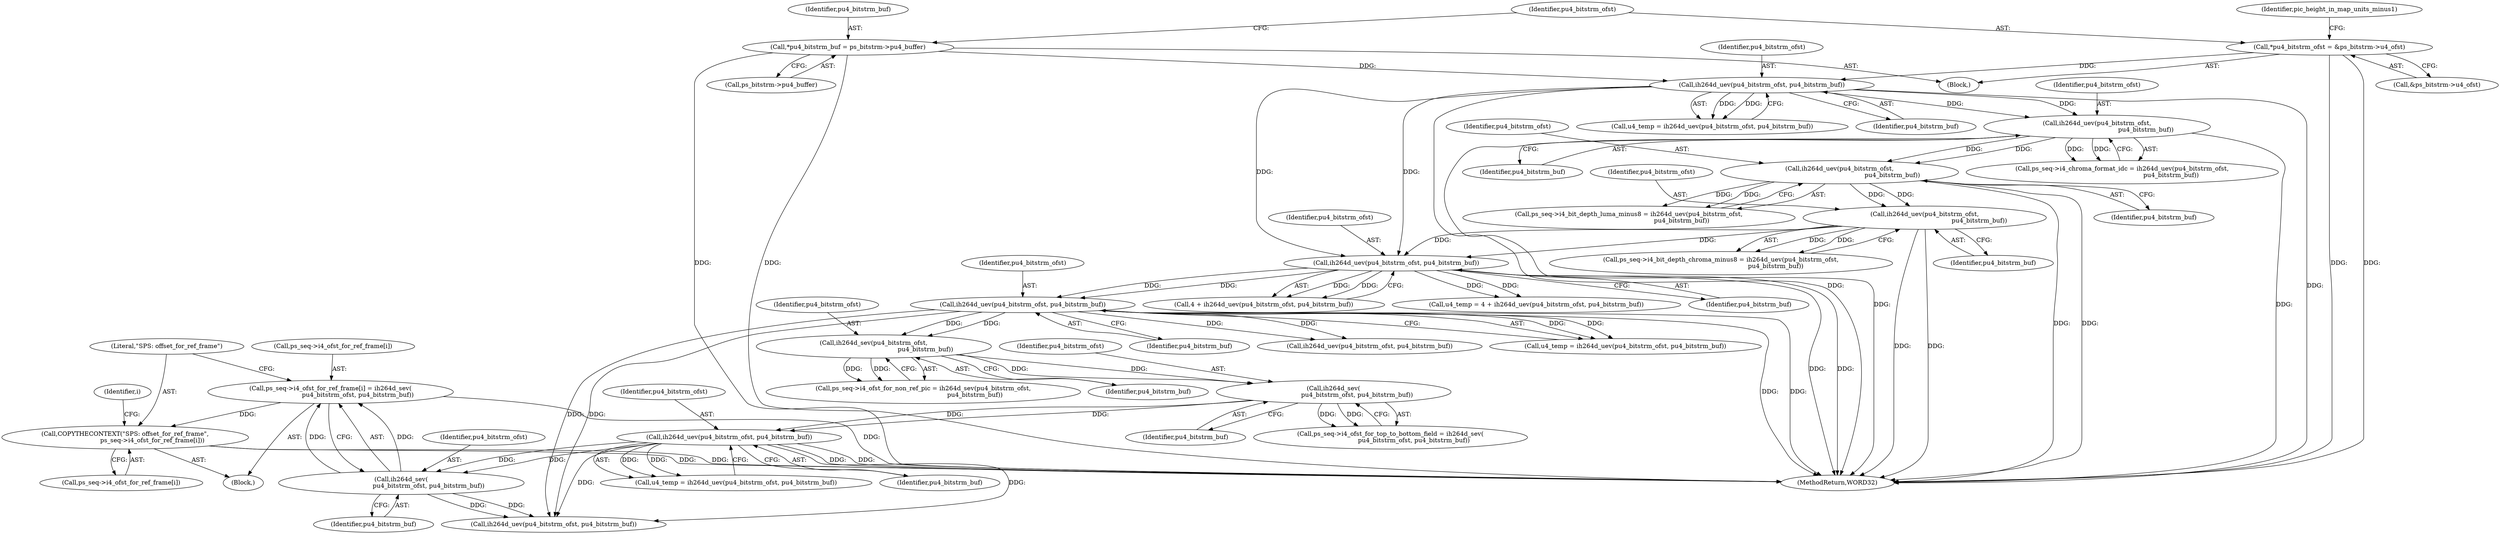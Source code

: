 digraph "0_Android_42cf02965b11c397dd37a0063e683cef005bc0ae@array" {
"1000746" [label="(Call,ps_seq->i4_ofst_for_ref_frame[i] = ih264d_sev(\n                            pu4_bitstrm_ofst, pu4_bitstrm_buf))"];
"1000752" [label="(Call,ih264d_sev(\n                            pu4_bitstrm_ofst, pu4_bitstrm_buf))"];
"1000715" [label="(Call,ih264d_uev(pu4_bitstrm_ofst, pu4_bitstrm_buf))"];
"1000705" [label="(Call,ih264d_sev(\n                        pu4_bitstrm_ofst, pu4_bitstrm_buf))"];
"1000693" [label="(Call,ih264d_sev(pu4_bitstrm_ofst,\n                                                     pu4_bitstrm_buf))"];
"1000607" [label="(Call,ih264d_uev(pu4_bitstrm_ofst, pu4_bitstrm_buf))"];
"1000569" [label="(Call,ih264d_uev(pu4_bitstrm_ofst, pu4_bitstrm_buf))"];
"1000454" [label="(Call,ih264d_uev(pu4_bitstrm_ofst,\n                                                        pu4_bitstrm_buf))"];
"1000438" [label="(Call,ih264d_uev(pu4_bitstrm_ofst,\n                                                      pu4_bitstrm_buf))"];
"1000422" [label="(Call,ih264d_uev(pu4_bitstrm_ofst,\n                                                  pu4_bitstrm_buf))"];
"1000299" [label="(Call,ih264d_uev(pu4_bitstrm_ofst, pu4_bitstrm_buf))"];
"1000183" [label="(Call,*pu4_bitstrm_ofst = &ps_bitstrm->u4_ofst)"];
"1000177" [label="(Call,*pu4_bitstrm_buf = ps_bitstrm->pu4_buffer)"];
"1000755" [label="(Call,COPYTHECONTEXT(\"SPS: offset_for_ref_frame\",\n                            ps_seq->i4_ofst_for_ref_frame[i]))"];
"1000746" [label="(Call,ps_seq->i4_ofst_for_ref_frame[i] = ih264d_sev(\n                            pu4_bitstrm_ofst, pu4_bitstrm_buf))"];
"1000747" [label="(Call,ps_seq->i4_ofst_for_ref_frame[i])"];
"1000567" [label="(Call,4 + ih264d_uev(pu4_bitstrm_ofst, pu4_bitstrm_buf))"];
"1000570" [label="(Identifier,pu4_bitstrm_ofst)"];
"1000177" [label="(Call,*pu4_bitstrm_buf = ps_bitstrm->pu4_buffer)"];
"1000166" [label="(Block,)"];
"1000607" [label="(Call,ih264d_uev(pu4_bitstrm_ofst, pu4_bitstrm_buf))"];
"1000609" [label="(Identifier,pu4_bitstrm_buf)"];
"1000753" [label="(Identifier,pu4_bitstrm_ofst)"];
"1000693" [label="(Call,ih264d_sev(pu4_bitstrm_ofst,\n                                                     pu4_bitstrm_buf))"];
"1000178" [label="(Identifier,pu4_bitstrm_buf)"];
"1000438" [label="(Call,ih264d_uev(pu4_bitstrm_ofst,\n                                                      pu4_bitstrm_buf))"];
"1000608" [label="(Identifier,pu4_bitstrm_ofst)"];
"1000418" [label="(Call,ps_seq->i4_chroma_format_idc = ih264d_uev(pu4_bitstrm_ofst,\n                                                  pu4_bitstrm_buf))"];
"1000754" [label="(Identifier,pu4_bitstrm_buf)"];
"1000689" [label="(Call,ps_seq->i4_ofst_for_non_ref_pic = ih264d_sev(pu4_bitstrm_ofst,\n                                                     pu4_bitstrm_buf))"];
"1001477" [label="(MethodReturn,WORD32)"];
"1000701" [label="(Call,ps_seq->i4_ofst_for_top_to_bottom_field = ih264d_sev(\n                        pu4_bitstrm_ofst, pu4_bitstrm_buf))"];
"1000423" [label="(Identifier,pu4_bitstrm_ofst)"];
"1000184" [label="(Identifier,pu4_bitstrm_ofst)"];
"1000299" [label="(Call,ih264d_uev(pu4_bitstrm_ofst, pu4_bitstrm_buf))"];
"1000424" [label="(Identifier,pu4_bitstrm_buf)"];
"1000197" [label="(Identifier,pic_height_in_map_units_minus1)"];
"1000713" [label="(Call,u4_temp = ih264d_uev(pu4_bitstrm_ofst, pu4_bitstrm_buf))"];
"1000706" [label="(Identifier,pu4_bitstrm_ofst)"];
"1000764" [label="(Call,ih264d_uev(pu4_bitstrm_ofst, pu4_bitstrm_buf))"];
"1000716" [label="(Identifier,pu4_bitstrm_ofst)"];
"1000297" [label="(Call,u4_temp = ih264d_uev(pu4_bitstrm_ofst, pu4_bitstrm_buf))"];
"1000454" [label="(Call,ih264d_uev(pu4_bitstrm_ofst,\n                                                        pu4_bitstrm_buf))"];
"1000717" [label="(Identifier,pu4_bitstrm_buf)"];
"1000707" [label="(Identifier,pu4_bitstrm_buf)"];
"1000301" [label="(Identifier,pu4_bitstrm_buf)"];
"1000300" [label="(Identifier,pu4_bitstrm_ofst)"];
"1000456" [label="(Identifier,pu4_bitstrm_buf)"];
"1000450" [label="(Call,ps_seq->i4_bit_depth_chroma_minus8 = ih264d_uev(pu4_bitstrm_ofst,\n                                                        pu4_bitstrm_buf))"];
"1000569" [label="(Call,ih264d_uev(pu4_bitstrm_ofst, pu4_bitstrm_buf))"];
"1000694" [label="(Identifier,pu4_bitstrm_ofst)"];
"1000643" [label="(Call,ih264d_uev(pu4_bitstrm_ofst, pu4_bitstrm_buf))"];
"1000705" [label="(Call,ih264d_sev(\n                        pu4_bitstrm_ofst, pu4_bitstrm_buf))"];
"1000605" [label="(Call,u4_temp = ih264d_uev(pu4_bitstrm_ofst, pu4_bitstrm_buf))"];
"1000183" [label="(Call,*pu4_bitstrm_ofst = &ps_bitstrm->u4_ofst)"];
"1000744" [label="(Identifier,i)"];
"1000440" [label="(Identifier,pu4_bitstrm_buf)"];
"1000422" [label="(Call,ih264d_uev(pu4_bitstrm_ofst,\n                                                  pu4_bitstrm_buf))"];
"1000695" [label="(Identifier,pu4_bitstrm_buf)"];
"1000565" [label="(Call,u4_temp = 4 + ih264d_uev(pu4_bitstrm_ofst, pu4_bitstrm_buf))"];
"1000756" [label="(Literal,\"SPS: offset_for_ref_frame\")"];
"1000757" [label="(Call,ps_seq->i4_ofst_for_ref_frame[i])"];
"1000752" [label="(Call,ih264d_sev(\n                            pu4_bitstrm_ofst, pu4_bitstrm_buf))"];
"1000571" [label="(Identifier,pu4_bitstrm_buf)"];
"1000434" [label="(Call,ps_seq->i4_bit_depth_luma_minus8 = ih264d_uev(pu4_bitstrm_ofst,\n                                                      pu4_bitstrm_buf))"];
"1000455" [label="(Identifier,pu4_bitstrm_ofst)"];
"1000745" [label="(Block,)"];
"1000755" [label="(Call,COPYTHECONTEXT(\"SPS: offset_for_ref_frame\",\n                            ps_seq->i4_ofst_for_ref_frame[i]))"];
"1000185" [label="(Call,&ps_bitstrm->u4_ofst)"];
"1000715" [label="(Call,ih264d_uev(pu4_bitstrm_ofst, pu4_bitstrm_buf))"];
"1000439" [label="(Identifier,pu4_bitstrm_ofst)"];
"1000179" [label="(Call,ps_bitstrm->pu4_buffer)"];
"1000746" -> "1000745"  [label="AST: "];
"1000746" -> "1000752"  [label="CFG: "];
"1000747" -> "1000746"  [label="AST: "];
"1000752" -> "1000746"  [label="AST: "];
"1000756" -> "1000746"  [label="CFG: "];
"1000746" -> "1001477"  [label="DDG: "];
"1000752" -> "1000746"  [label="DDG: "];
"1000752" -> "1000746"  [label="DDG: "];
"1000746" -> "1000755"  [label="DDG: "];
"1000752" -> "1000754"  [label="CFG: "];
"1000753" -> "1000752"  [label="AST: "];
"1000754" -> "1000752"  [label="AST: "];
"1000715" -> "1000752"  [label="DDG: "];
"1000715" -> "1000752"  [label="DDG: "];
"1000752" -> "1000764"  [label="DDG: "];
"1000752" -> "1000764"  [label="DDG: "];
"1000715" -> "1000713"  [label="AST: "];
"1000715" -> "1000717"  [label="CFG: "];
"1000716" -> "1000715"  [label="AST: "];
"1000717" -> "1000715"  [label="AST: "];
"1000713" -> "1000715"  [label="CFG: "];
"1000715" -> "1001477"  [label="DDG: "];
"1000715" -> "1001477"  [label="DDG: "];
"1000715" -> "1000713"  [label="DDG: "];
"1000715" -> "1000713"  [label="DDG: "];
"1000705" -> "1000715"  [label="DDG: "];
"1000705" -> "1000715"  [label="DDG: "];
"1000715" -> "1000764"  [label="DDG: "];
"1000715" -> "1000764"  [label="DDG: "];
"1000705" -> "1000701"  [label="AST: "];
"1000705" -> "1000707"  [label="CFG: "];
"1000706" -> "1000705"  [label="AST: "];
"1000707" -> "1000705"  [label="AST: "];
"1000701" -> "1000705"  [label="CFG: "];
"1000705" -> "1000701"  [label="DDG: "];
"1000705" -> "1000701"  [label="DDG: "];
"1000693" -> "1000705"  [label="DDG: "];
"1000693" -> "1000705"  [label="DDG: "];
"1000693" -> "1000689"  [label="AST: "];
"1000693" -> "1000695"  [label="CFG: "];
"1000694" -> "1000693"  [label="AST: "];
"1000695" -> "1000693"  [label="AST: "];
"1000689" -> "1000693"  [label="CFG: "];
"1000693" -> "1000689"  [label="DDG: "];
"1000693" -> "1000689"  [label="DDG: "];
"1000607" -> "1000693"  [label="DDG: "];
"1000607" -> "1000693"  [label="DDG: "];
"1000607" -> "1000605"  [label="AST: "];
"1000607" -> "1000609"  [label="CFG: "];
"1000608" -> "1000607"  [label="AST: "];
"1000609" -> "1000607"  [label="AST: "];
"1000605" -> "1000607"  [label="CFG: "];
"1000607" -> "1001477"  [label="DDG: "];
"1000607" -> "1001477"  [label="DDG: "];
"1000607" -> "1000605"  [label="DDG: "];
"1000607" -> "1000605"  [label="DDG: "];
"1000569" -> "1000607"  [label="DDG: "];
"1000569" -> "1000607"  [label="DDG: "];
"1000607" -> "1000643"  [label="DDG: "];
"1000607" -> "1000643"  [label="DDG: "];
"1000607" -> "1000764"  [label="DDG: "];
"1000607" -> "1000764"  [label="DDG: "];
"1000569" -> "1000567"  [label="AST: "];
"1000569" -> "1000571"  [label="CFG: "];
"1000570" -> "1000569"  [label="AST: "];
"1000571" -> "1000569"  [label="AST: "];
"1000567" -> "1000569"  [label="CFG: "];
"1000569" -> "1001477"  [label="DDG: "];
"1000569" -> "1001477"  [label="DDG: "];
"1000569" -> "1000565"  [label="DDG: "];
"1000569" -> "1000565"  [label="DDG: "];
"1000569" -> "1000567"  [label="DDG: "];
"1000569" -> "1000567"  [label="DDG: "];
"1000454" -> "1000569"  [label="DDG: "];
"1000454" -> "1000569"  [label="DDG: "];
"1000299" -> "1000569"  [label="DDG: "];
"1000299" -> "1000569"  [label="DDG: "];
"1000454" -> "1000450"  [label="AST: "];
"1000454" -> "1000456"  [label="CFG: "];
"1000455" -> "1000454"  [label="AST: "];
"1000456" -> "1000454"  [label="AST: "];
"1000450" -> "1000454"  [label="CFG: "];
"1000454" -> "1001477"  [label="DDG: "];
"1000454" -> "1001477"  [label="DDG: "];
"1000454" -> "1000450"  [label="DDG: "];
"1000454" -> "1000450"  [label="DDG: "];
"1000438" -> "1000454"  [label="DDG: "];
"1000438" -> "1000454"  [label="DDG: "];
"1000438" -> "1000434"  [label="AST: "];
"1000438" -> "1000440"  [label="CFG: "];
"1000439" -> "1000438"  [label="AST: "];
"1000440" -> "1000438"  [label="AST: "];
"1000434" -> "1000438"  [label="CFG: "];
"1000438" -> "1001477"  [label="DDG: "];
"1000438" -> "1001477"  [label="DDG: "];
"1000438" -> "1000434"  [label="DDG: "];
"1000438" -> "1000434"  [label="DDG: "];
"1000422" -> "1000438"  [label="DDG: "];
"1000422" -> "1000438"  [label="DDG: "];
"1000422" -> "1000418"  [label="AST: "];
"1000422" -> "1000424"  [label="CFG: "];
"1000423" -> "1000422"  [label="AST: "];
"1000424" -> "1000422"  [label="AST: "];
"1000418" -> "1000422"  [label="CFG: "];
"1000422" -> "1001477"  [label="DDG: "];
"1000422" -> "1001477"  [label="DDG: "];
"1000422" -> "1000418"  [label="DDG: "];
"1000422" -> "1000418"  [label="DDG: "];
"1000299" -> "1000422"  [label="DDG: "];
"1000299" -> "1000422"  [label="DDG: "];
"1000299" -> "1000297"  [label="AST: "];
"1000299" -> "1000301"  [label="CFG: "];
"1000300" -> "1000299"  [label="AST: "];
"1000301" -> "1000299"  [label="AST: "];
"1000297" -> "1000299"  [label="CFG: "];
"1000299" -> "1001477"  [label="DDG: "];
"1000299" -> "1001477"  [label="DDG: "];
"1000299" -> "1000297"  [label="DDG: "];
"1000299" -> "1000297"  [label="DDG: "];
"1000183" -> "1000299"  [label="DDG: "];
"1000177" -> "1000299"  [label="DDG: "];
"1000183" -> "1000166"  [label="AST: "];
"1000183" -> "1000185"  [label="CFG: "];
"1000184" -> "1000183"  [label="AST: "];
"1000185" -> "1000183"  [label="AST: "];
"1000197" -> "1000183"  [label="CFG: "];
"1000183" -> "1001477"  [label="DDG: "];
"1000183" -> "1001477"  [label="DDG: "];
"1000177" -> "1000166"  [label="AST: "];
"1000177" -> "1000179"  [label="CFG: "];
"1000178" -> "1000177"  [label="AST: "];
"1000179" -> "1000177"  [label="AST: "];
"1000184" -> "1000177"  [label="CFG: "];
"1000177" -> "1001477"  [label="DDG: "];
"1000177" -> "1001477"  [label="DDG: "];
"1000755" -> "1000745"  [label="AST: "];
"1000755" -> "1000757"  [label="CFG: "];
"1000756" -> "1000755"  [label="AST: "];
"1000757" -> "1000755"  [label="AST: "];
"1000744" -> "1000755"  [label="CFG: "];
"1000755" -> "1001477"  [label="DDG: "];
"1000755" -> "1001477"  [label="DDG: "];
}
